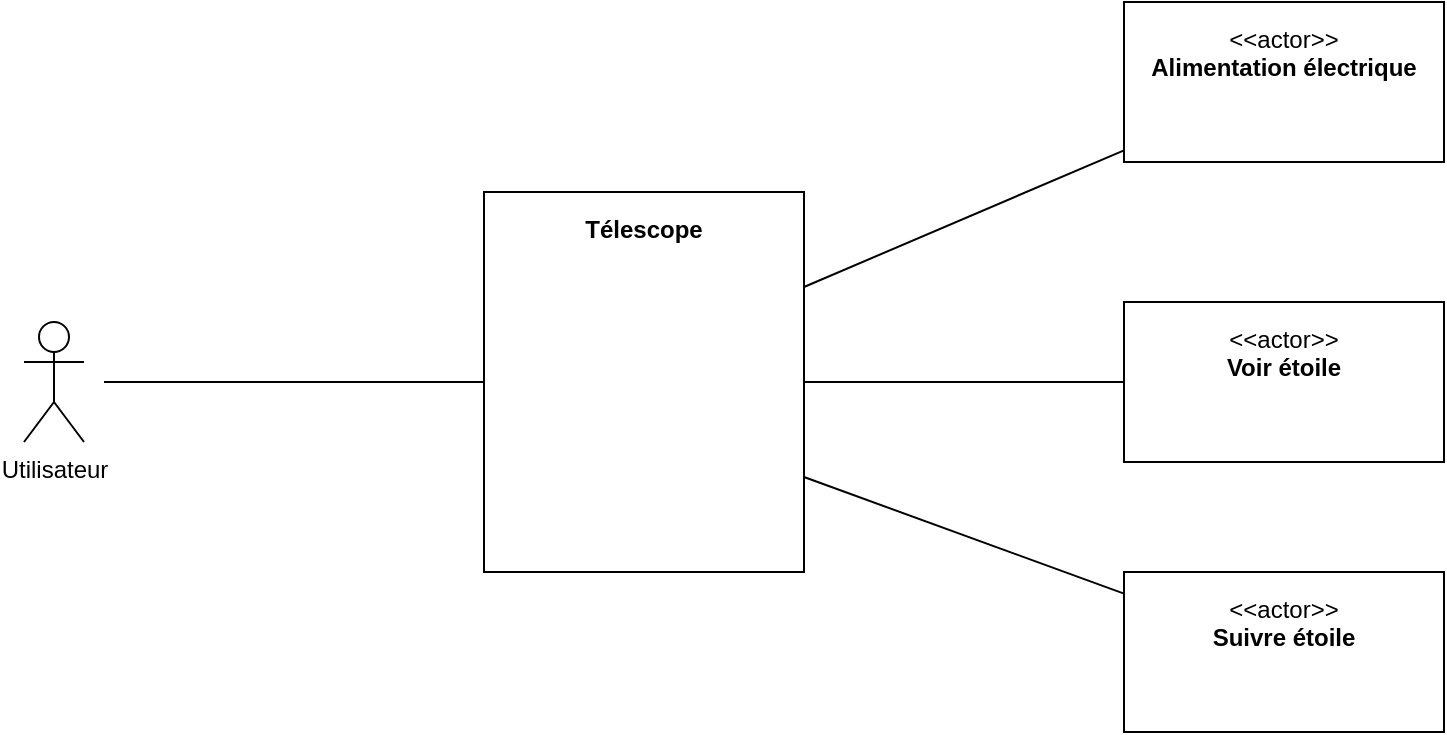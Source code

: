 <mxfile version="14.6.13" type="device"><diagram id="hds-YFgvMo6rerNIGMxi" name="Page-1"><mxGraphModel dx="460" dy="784" grid="1" gridSize="10" guides="1" tooltips="1" connect="1" arrows="1" fold="1" page="1" pageScale="1" pageWidth="827" pageHeight="1169" math="0" shadow="0"><root><mxCell id="0"/><mxCell id="1" parent="0"/><mxCell id="C8aRfPutycicEXADkGqb-6" value="Utilisateur" style="shape=umlActor;html=1;verticalLabelPosition=bottom;verticalAlign=top;align=center;" parent="1" vertex="1"><mxGeometry x="130" y="360" width="30" height="60" as="geometry"/></mxCell><mxCell id="FOvnMfb4ephfpRiY6ZHR-4" style="rounded=0;orthogonalLoop=1;jettySize=auto;html=1;entryX=1;entryY=0.25;entryDx=0;entryDy=0;endArrow=none;endFill=0;" edge="1" parent="1" source="C8aRfPutycicEXADkGqb-13" target="FOvnMfb4ephfpRiY6ZHR-1"><mxGeometry relative="1" as="geometry"/></mxCell><mxCell id="C8aRfPutycicEXADkGqb-13" value="&lt;p&gt;&amp;lt;&amp;lt;actor&amp;gt;&amp;gt;&lt;br&gt;&lt;b&gt;Alimentation&amp;nbsp;&lt;/b&gt;&lt;b&gt;électrique&lt;/b&gt;&lt;/p&gt;" style="shape=rect;html=1;overflow=fill;whiteSpace=wrap;align=center;" parent="1" vertex="1"><mxGeometry x="680" y="200" width="160" height="80" as="geometry"/></mxCell><mxCell id="FOvnMfb4ephfpRiY6ZHR-7" style="edgeStyle=none;rounded=0;orthogonalLoop=1;jettySize=auto;html=1;endArrow=none;endFill=0;" edge="1" parent="1" source="FOvnMfb4ephfpRiY6ZHR-1"><mxGeometry relative="1" as="geometry"><mxPoint x="170" y="390" as="targetPoint"/></mxGeometry></mxCell><mxCell id="FOvnMfb4ephfpRiY6ZHR-1" value="&lt;p&gt;&lt;b&gt;Télescope&lt;/b&gt;&lt;/p&gt;" style="shape=rect;html=1;overflow=fill;whiteSpace=wrap;align=center;" vertex="1" parent="1"><mxGeometry x="360" y="295" width="160" height="190" as="geometry"/></mxCell><mxCell id="FOvnMfb4ephfpRiY6ZHR-5" style="rounded=0;orthogonalLoop=1;jettySize=auto;html=1;endArrow=none;endFill=0;" edge="1" parent="1" source="FOvnMfb4ephfpRiY6ZHR-2" target="FOvnMfb4ephfpRiY6ZHR-1"><mxGeometry relative="1" as="geometry"/></mxCell><mxCell id="FOvnMfb4ephfpRiY6ZHR-2" value="&lt;p&gt;&amp;lt;&amp;lt;actor&amp;gt;&amp;gt;&lt;br&gt;&lt;b&gt;Voir étoile&lt;/b&gt;&lt;/p&gt;" style="shape=rect;html=1;overflow=fill;whiteSpace=wrap;align=center;" vertex="1" parent="1"><mxGeometry x="680" y="350" width="160" height="80" as="geometry"/></mxCell><mxCell id="FOvnMfb4ephfpRiY6ZHR-6" style="rounded=0;orthogonalLoop=1;jettySize=auto;html=1;entryX=1;entryY=0.75;entryDx=0;entryDy=0;endArrow=none;endFill=0;" edge="1" parent="1" source="FOvnMfb4ephfpRiY6ZHR-3" target="FOvnMfb4ephfpRiY6ZHR-1"><mxGeometry relative="1" as="geometry"/></mxCell><mxCell id="FOvnMfb4ephfpRiY6ZHR-3" value="&lt;p&gt;&amp;lt;&amp;lt;actor&amp;gt;&amp;gt;&lt;br&gt;&lt;b&gt;Suivre étoile&lt;/b&gt;&lt;/p&gt;" style="shape=rect;html=1;overflow=fill;whiteSpace=wrap;align=center;" vertex="1" parent="1"><mxGeometry x="680" y="485" width="160" height="80" as="geometry"/></mxCell></root></mxGraphModel></diagram></mxfile>